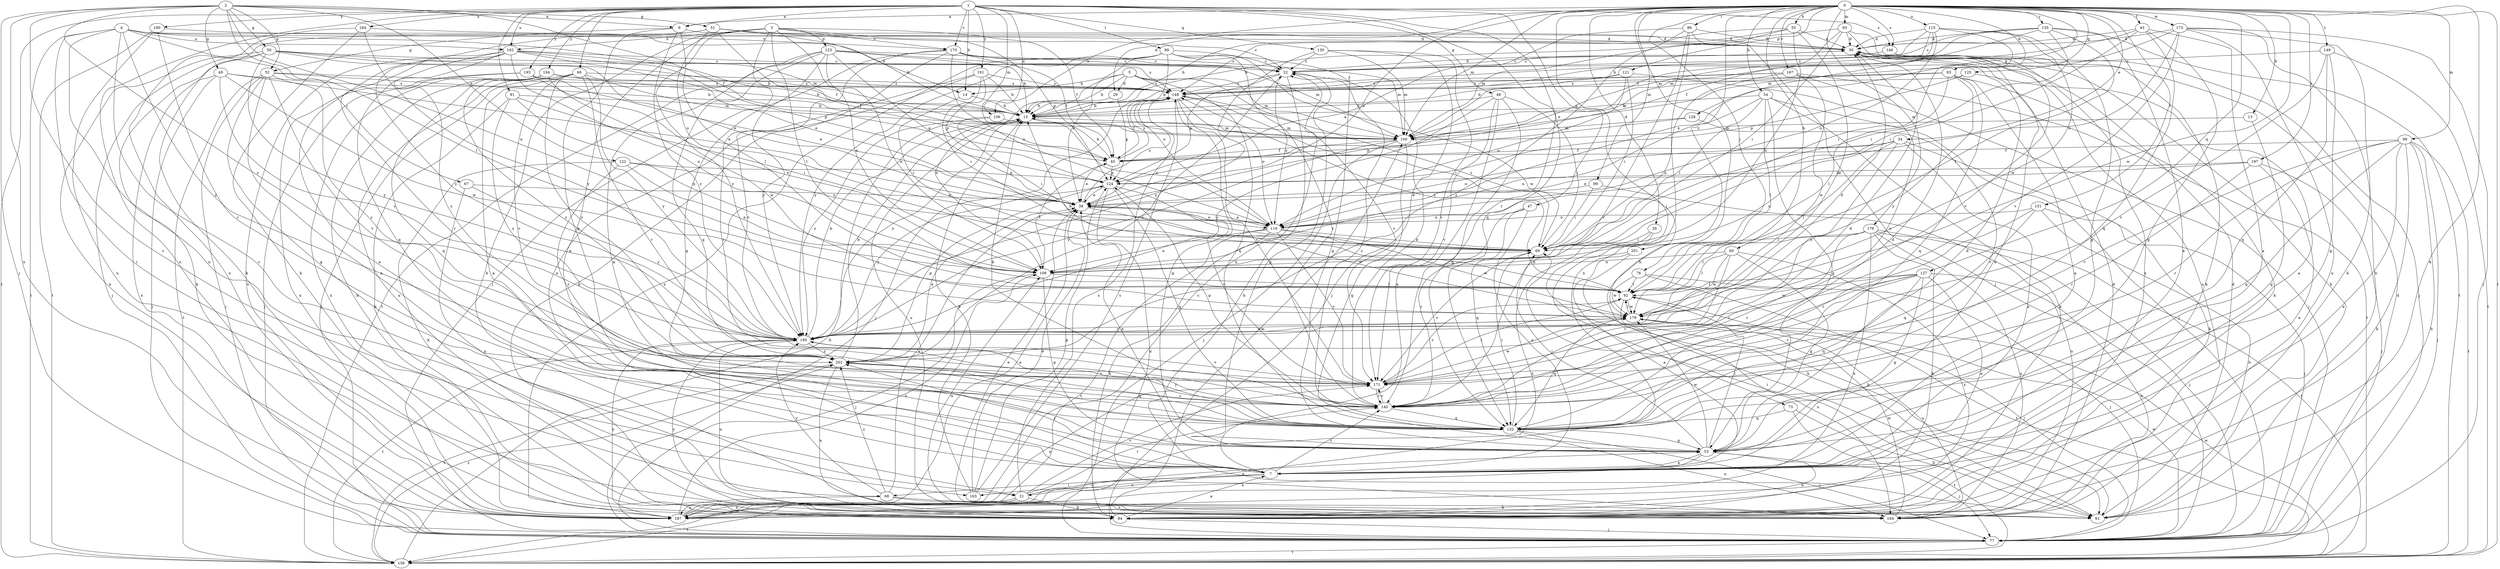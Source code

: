 strict digraph  {
0;
1;
2;
3;
4;
5;
6;
7;
13;
14;
15;
21;
22;
26;
29;
30;
34;
38;
43;
45;
47;
48;
49;
50;
51;
52;
53;
54;
55;
60;
61;
66;
67;
68;
69;
73;
76;
77;
83;
84;
86;
89;
91;
92;
93;
98;
99;
100;
106;
108;
115;
116;
121;
122;
123;
124;
125;
127;
128;
130;
132;
135;
140;
146;
148;
149;
151;
156;
162;
163;
164;
167;
170;
171;
173;
176;
179;
184;
187;
190;
191;
193;
194;
195;
197;
201;
202;
0 -> 6  [label=a];
0 -> 13  [label=b];
0 -> 26  [label=d];
0 -> 29  [label=d];
0 -> 34  [label=e];
0 -> 38  [label=e];
0 -> 43  [label=f];
0 -> 54  [label=h];
0 -> 55  [label=h];
0 -> 60  [label=h];
0 -> 61  [label=h];
0 -> 73  [label=j];
0 -> 76  [label=j];
0 -> 83  [label=k];
0 -> 84  [label=k];
0 -> 86  [label=l];
0 -> 93  [label=m];
0 -> 98  [label=m];
0 -> 99  [label=m];
0 -> 100  [label=m];
0 -> 106  [label=n];
0 -> 115  [label=o];
0 -> 121  [label=p];
0 -> 125  [label=q];
0 -> 127  [label=q];
0 -> 128  [label=q];
0 -> 135  [label=r];
0 -> 146  [label=s];
0 -> 149  [label=t];
0 -> 151  [label=t];
0 -> 156  [label=t];
0 -> 167  [label=v];
0 -> 173  [label=w];
0 -> 176  [label=w];
0 -> 179  [label=w];
0 -> 197  [label=z];
0 -> 201  [label=z];
1 -> 6  [label=a];
1 -> 14  [label=b];
1 -> 47  [label=g];
1 -> 48  [label=g];
1 -> 66  [label=i];
1 -> 89  [label=l];
1 -> 91  [label=l];
1 -> 100  [label=m];
1 -> 106  [label=n];
1 -> 130  [label=q];
1 -> 132  [label=q];
1 -> 140  [label=r];
1 -> 146  [label=s];
1 -> 156  [label=t];
1 -> 162  [label=u];
1 -> 170  [label=v];
1 -> 184  [label=x];
1 -> 187  [label=x];
1 -> 190  [label=y];
1 -> 191  [label=y];
1 -> 193  [label=y];
1 -> 194  [label=y];
2 -> 6  [label=a];
2 -> 21  [label=c];
2 -> 45  [label=f];
2 -> 49  [label=g];
2 -> 50  [label=g];
2 -> 51  [label=g];
2 -> 52  [label=g];
2 -> 77  [label=j];
2 -> 92  [label=l];
2 -> 108  [label=n];
2 -> 122  [label=p];
2 -> 187  [label=x];
2 -> 195  [label=y];
3 -> 7  [label=a];
3 -> 45  [label=f];
3 -> 61  [label=h];
3 -> 77  [label=j];
3 -> 92  [label=l];
3 -> 108  [label=n];
3 -> 123  [label=p];
3 -> 124  [label=p];
3 -> 162  [label=u];
3 -> 170  [label=v];
3 -> 195  [label=y];
4 -> 14  [label=b];
4 -> 21  [label=c];
4 -> 67  [label=i];
4 -> 68  [label=i];
4 -> 100  [label=m];
4 -> 156  [label=t];
4 -> 162  [label=u];
4 -> 163  [label=u];
4 -> 170  [label=v];
4 -> 202  [label=z];
5 -> 14  [label=b];
5 -> 15  [label=b];
5 -> 29  [label=d];
5 -> 100  [label=m];
5 -> 108  [label=n];
5 -> 132  [label=q];
5 -> 148  [label=s];
5 -> 171  [label=v];
6 -> 30  [label=d];
6 -> 52  [label=g];
6 -> 92  [label=l];
6 -> 132  [label=q];
6 -> 195  [label=y];
7 -> 21  [label=c];
7 -> 30  [label=d];
7 -> 68  [label=i];
7 -> 140  [label=r];
7 -> 163  [label=u];
7 -> 202  [label=z];
13 -> 53  [label=g];
13 -> 100  [label=m];
14 -> 15  [label=b];
14 -> 69  [label=i];
15 -> 100  [label=m];
15 -> 116  [label=o];
15 -> 164  [label=u];
15 -> 195  [label=y];
21 -> 53  [label=g];
21 -> 84  [label=k];
21 -> 140  [label=r];
21 -> 148  [label=s];
21 -> 156  [label=t];
21 -> 171  [label=v];
21 -> 187  [label=x];
22 -> 30  [label=d];
22 -> 53  [label=g];
22 -> 61  [label=h];
22 -> 116  [label=o];
22 -> 124  [label=p];
22 -> 148  [label=s];
26 -> 61  [label=h];
26 -> 69  [label=i];
26 -> 187  [label=x];
29 -> 15  [label=b];
29 -> 124  [label=p];
30 -> 22  [label=c];
30 -> 61  [label=h];
30 -> 164  [label=u];
34 -> 7  [label=a];
34 -> 45  [label=f];
34 -> 84  [label=k];
34 -> 92  [label=l];
34 -> 108  [label=n];
34 -> 116  [label=o];
34 -> 195  [label=y];
38 -> 69  [label=i];
38 -> 116  [label=o];
38 -> 148  [label=s];
38 -> 179  [label=w];
43 -> 7  [label=a];
43 -> 30  [label=d];
43 -> 53  [label=g];
43 -> 69  [label=i];
43 -> 100  [label=m];
43 -> 132  [label=q];
45 -> 15  [label=b];
45 -> 38  [label=e];
45 -> 124  [label=p];
45 -> 148  [label=s];
47 -> 7  [label=a];
47 -> 116  [label=o];
47 -> 132  [label=q];
47 -> 140  [label=r];
48 -> 7  [label=a];
48 -> 15  [label=b];
48 -> 69  [label=i];
48 -> 132  [label=q];
48 -> 171  [label=v];
48 -> 195  [label=y];
49 -> 38  [label=e];
49 -> 77  [label=j];
49 -> 148  [label=s];
49 -> 179  [label=w];
49 -> 187  [label=x];
49 -> 195  [label=y];
50 -> 15  [label=b];
50 -> 22  [label=c];
50 -> 38  [label=e];
50 -> 77  [label=j];
50 -> 84  [label=k];
50 -> 148  [label=s];
50 -> 187  [label=x];
50 -> 195  [label=y];
51 -> 15  [label=b];
51 -> 22  [label=c];
51 -> 30  [label=d];
51 -> 45  [label=f];
51 -> 84  [label=k];
51 -> 116  [label=o];
51 -> 195  [label=y];
52 -> 7  [label=a];
52 -> 15  [label=b];
52 -> 53  [label=g];
52 -> 77  [label=j];
52 -> 148  [label=s];
52 -> 156  [label=t];
52 -> 171  [label=v];
52 -> 202  [label=z];
53 -> 7  [label=a];
53 -> 30  [label=d];
53 -> 38  [label=e];
53 -> 69  [label=i];
53 -> 77  [label=j];
53 -> 84  [label=k];
53 -> 92  [label=l];
53 -> 179  [label=w];
53 -> 187  [label=x];
54 -> 15  [label=b];
54 -> 53  [label=g];
54 -> 69  [label=i];
54 -> 77  [label=j];
54 -> 84  [label=k];
54 -> 92  [label=l];
54 -> 108  [label=n];
55 -> 15  [label=b];
55 -> 30  [label=d];
55 -> 100  [label=m];
55 -> 108  [label=n];
55 -> 148  [label=s];
55 -> 179  [label=w];
60 -> 53  [label=g];
60 -> 92  [label=l];
60 -> 108  [label=n];
60 -> 140  [label=r];
60 -> 179  [label=w];
60 -> 187  [label=x];
61 -> 30  [label=d];
61 -> 38  [label=e];
61 -> 69  [label=i];
66 -> 7  [label=a];
66 -> 77  [label=j];
66 -> 100  [label=m];
66 -> 140  [label=r];
66 -> 148  [label=s];
66 -> 164  [label=u];
66 -> 171  [label=v];
66 -> 195  [label=y];
66 -> 202  [label=z];
67 -> 38  [label=e];
67 -> 164  [label=u];
67 -> 195  [label=y];
68 -> 38  [label=e];
68 -> 61  [label=h];
68 -> 164  [label=u];
68 -> 187  [label=x];
68 -> 195  [label=y];
68 -> 202  [label=z];
69 -> 108  [label=n];
69 -> 148  [label=s];
69 -> 171  [label=v];
73 -> 61  [label=h];
73 -> 132  [label=q];
73 -> 156  [label=t];
76 -> 77  [label=j];
76 -> 92  [label=l];
76 -> 156  [label=t];
76 -> 179  [label=w];
77 -> 30  [label=d];
77 -> 156  [label=t];
77 -> 179  [label=w];
83 -> 7  [label=a];
83 -> 84  [label=k];
83 -> 92  [label=l];
83 -> 100  [label=m];
83 -> 132  [label=q];
83 -> 148  [label=s];
83 -> 195  [label=y];
84 -> 7  [label=a];
84 -> 77  [label=j];
84 -> 100  [label=m];
84 -> 195  [label=y];
86 -> 30  [label=d];
86 -> 38  [label=e];
86 -> 77  [label=j];
86 -> 140  [label=r];
86 -> 187  [label=x];
86 -> 202  [label=z];
89 -> 22  [label=c];
89 -> 38  [label=e];
89 -> 53  [label=g];
89 -> 116  [label=o];
89 -> 140  [label=r];
89 -> 179  [label=w];
89 -> 187  [label=x];
89 -> 195  [label=y];
91 -> 15  [label=b];
91 -> 69  [label=i];
91 -> 84  [label=k];
91 -> 108  [label=n];
91 -> 202  [label=z];
92 -> 15  [label=b];
92 -> 77  [label=j];
92 -> 148  [label=s];
92 -> 164  [label=u];
92 -> 171  [label=v];
92 -> 179  [label=w];
93 -> 15  [label=b];
93 -> 30  [label=d];
93 -> 38  [label=e];
93 -> 69  [label=i];
93 -> 171  [label=v];
93 -> 187  [label=x];
98 -> 7  [label=a];
98 -> 45  [label=f];
98 -> 61  [label=h];
98 -> 77  [label=j];
98 -> 84  [label=k];
98 -> 132  [label=q];
98 -> 140  [label=r];
98 -> 156  [label=t];
98 -> 171  [label=v];
99 -> 38  [label=e];
99 -> 69  [label=i];
99 -> 164  [label=u];
100 -> 45  [label=f];
100 -> 53  [label=g];
100 -> 77  [label=j];
100 -> 195  [label=y];
106 -> 69  [label=i];
106 -> 100  [label=m];
106 -> 195  [label=y];
108 -> 45  [label=f];
108 -> 53  [label=g];
108 -> 77  [label=j];
108 -> 92  [label=l];
115 -> 15  [label=b];
115 -> 30  [label=d];
115 -> 53  [label=g];
115 -> 69  [label=i];
115 -> 100  [label=m];
115 -> 116  [label=o];
115 -> 148  [label=s];
115 -> 179  [label=w];
116 -> 38  [label=e];
116 -> 69  [label=i];
116 -> 84  [label=k];
116 -> 108  [label=n];
116 -> 156  [label=t];
116 -> 171  [label=v];
116 -> 179  [label=w];
121 -> 15  [label=b];
121 -> 69  [label=i];
121 -> 116  [label=o];
121 -> 148  [label=s];
121 -> 171  [label=v];
122 -> 84  [label=k];
122 -> 108  [label=n];
122 -> 116  [label=o];
122 -> 124  [label=p];
122 -> 140  [label=r];
123 -> 7  [label=a];
123 -> 15  [label=b];
123 -> 22  [label=c];
123 -> 38  [label=e];
123 -> 100  [label=m];
123 -> 108  [label=n];
123 -> 132  [label=q];
123 -> 156  [label=t];
123 -> 195  [label=y];
124 -> 38  [label=e];
124 -> 132  [label=q];
124 -> 164  [label=u];
124 -> 171  [label=v];
124 -> 195  [label=y];
125 -> 7  [label=a];
125 -> 124  [label=p];
125 -> 148  [label=s];
127 -> 7  [label=a];
127 -> 53  [label=g];
127 -> 92  [label=l];
127 -> 132  [label=q];
127 -> 140  [label=r];
127 -> 164  [label=u];
127 -> 171  [label=v];
127 -> 179  [label=w];
127 -> 202  [label=z];
128 -> 100  [label=m];
128 -> 124  [label=p];
128 -> 140  [label=r];
130 -> 22  [label=c];
130 -> 77  [label=j];
130 -> 100  [label=m];
130 -> 171  [label=v];
130 -> 195  [label=y];
132 -> 22  [label=c];
132 -> 30  [label=d];
132 -> 53  [label=g];
132 -> 69  [label=i];
132 -> 77  [label=j];
132 -> 164  [label=u];
132 -> 195  [label=y];
132 -> 202  [label=z];
135 -> 7  [label=a];
135 -> 22  [label=c];
135 -> 30  [label=d];
135 -> 45  [label=f];
135 -> 69  [label=i];
135 -> 92  [label=l];
135 -> 116  [label=o];
135 -> 156  [label=t];
140 -> 15  [label=b];
140 -> 22  [label=c];
140 -> 30  [label=d];
140 -> 124  [label=p];
140 -> 132  [label=q];
140 -> 171  [label=v];
146 -> 22  [label=c];
146 -> 77  [label=j];
146 -> 84  [label=k];
148 -> 15  [label=b];
148 -> 45  [label=f];
148 -> 53  [label=g];
148 -> 69  [label=i];
148 -> 77  [label=j];
148 -> 116  [label=o];
148 -> 171  [label=v];
149 -> 22  [label=c];
149 -> 53  [label=g];
149 -> 132  [label=q];
149 -> 156  [label=t];
149 -> 171  [label=v];
151 -> 61  [label=h];
151 -> 77  [label=j];
151 -> 116  [label=o];
151 -> 132  [label=q];
151 -> 140  [label=r];
156 -> 15  [label=b];
156 -> 179  [label=w];
156 -> 202  [label=z];
162 -> 7  [label=a];
162 -> 22  [label=c];
162 -> 38  [label=e];
162 -> 45  [label=f];
162 -> 108  [label=n];
162 -> 124  [label=p];
162 -> 132  [label=q];
162 -> 140  [label=r];
162 -> 187  [label=x];
162 -> 202  [label=z];
163 -> 15  [label=b];
163 -> 38  [label=e];
163 -> 124  [label=p];
163 -> 148  [label=s];
164 -> 30  [label=d];
164 -> 108  [label=n];
164 -> 179  [label=w];
167 -> 15  [label=b];
167 -> 77  [label=j];
167 -> 108  [label=n];
167 -> 148  [label=s];
167 -> 156  [label=t];
167 -> 179  [label=w];
170 -> 22  [label=c];
170 -> 45  [label=f];
170 -> 53  [label=g];
170 -> 84  [label=k];
170 -> 100  [label=m];
170 -> 116  [label=o];
170 -> 171  [label=v];
171 -> 92  [label=l];
171 -> 140  [label=r];
171 -> 179  [label=w];
171 -> 187  [label=x];
173 -> 30  [label=d];
173 -> 61  [label=h];
173 -> 77  [label=j];
173 -> 84  [label=k];
173 -> 100  [label=m];
173 -> 116  [label=o];
173 -> 164  [label=u];
173 -> 171  [label=v];
176 -> 69  [label=i];
176 -> 77  [label=j];
176 -> 84  [label=k];
176 -> 92  [label=l];
176 -> 140  [label=r];
176 -> 156  [label=t];
176 -> 164  [label=u];
176 -> 187  [label=x];
179 -> 92  [label=l];
179 -> 132  [label=q];
179 -> 164  [label=u];
179 -> 195  [label=y];
184 -> 30  [label=d];
184 -> 84  [label=k];
184 -> 187  [label=x];
184 -> 195  [label=y];
187 -> 22  [label=c];
187 -> 38  [label=e];
187 -> 108  [label=n];
187 -> 195  [label=y];
190 -> 30  [label=d];
190 -> 140  [label=r];
190 -> 156  [label=t];
190 -> 164  [label=u];
191 -> 7  [label=a];
191 -> 15  [label=b];
191 -> 69  [label=i];
191 -> 124  [label=p];
191 -> 140  [label=r];
191 -> 148  [label=s];
193 -> 38  [label=e];
193 -> 77  [label=j];
193 -> 108  [label=n];
193 -> 148  [label=s];
193 -> 187  [label=x];
194 -> 15  [label=b];
194 -> 84  [label=k];
194 -> 132  [label=q];
194 -> 148  [label=s];
194 -> 179  [label=w];
194 -> 187  [label=x];
194 -> 202  [label=z];
195 -> 15  [label=b];
195 -> 30  [label=d];
195 -> 156  [label=t];
195 -> 164  [label=u];
195 -> 171  [label=v];
195 -> 179  [label=w];
195 -> 202  [label=z];
197 -> 7  [label=a];
197 -> 38  [label=e];
197 -> 77  [label=j];
197 -> 124  [label=p];
197 -> 140  [label=r];
201 -> 7  [label=a];
201 -> 61  [label=h];
201 -> 108  [label=n];
202 -> 15  [label=b];
202 -> 22  [label=c];
202 -> 38  [label=e];
202 -> 124  [label=p];
202 -> 132  [label=q];
202 -> 156  [label=t];
202 -> 164  [label=u];
202 -> 171  [label=v];
}
